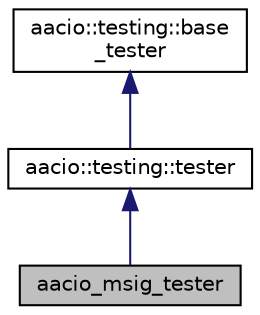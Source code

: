 digraph "aacio_msig_tester"
{
  edge [fontname="Helvetica",fontsize="10",labelfontname="Helvetica",labelfontsize="10"];
  node [fontname="Helvetica",fontsize="10",shape=record];
  Node0 [label="aacio_msig_tester",height=0.2,width=0.4,color="black", fillcolor="grey75", style="filled", fontcolor="black"];
  Node1 -> Node0 [dir="back",color="midnightblue",fontsize="10",style="solid",fontname="Helvetica"];
  Node1 [label="aacio::testing::tester",height=0.2,width=0.4,color="black", fillcolor="white", style="filled",URL="$classaacio_1_1testing_1_1tester.html",tooltip="provides utility function to simplify the creation of unit tests "];
  Node2 -> Node1 [dir="back",color="midnightblue",fontsize="10",style="solid",fontname="Helvetica"];
  Node2 [label="aacio::testing::base\l_tester",height=0.2,width=0.4,color="black", fillcolor="white", style="filled",URL="$classaacio_1_1testing_1_1base__tester.html"];
}
